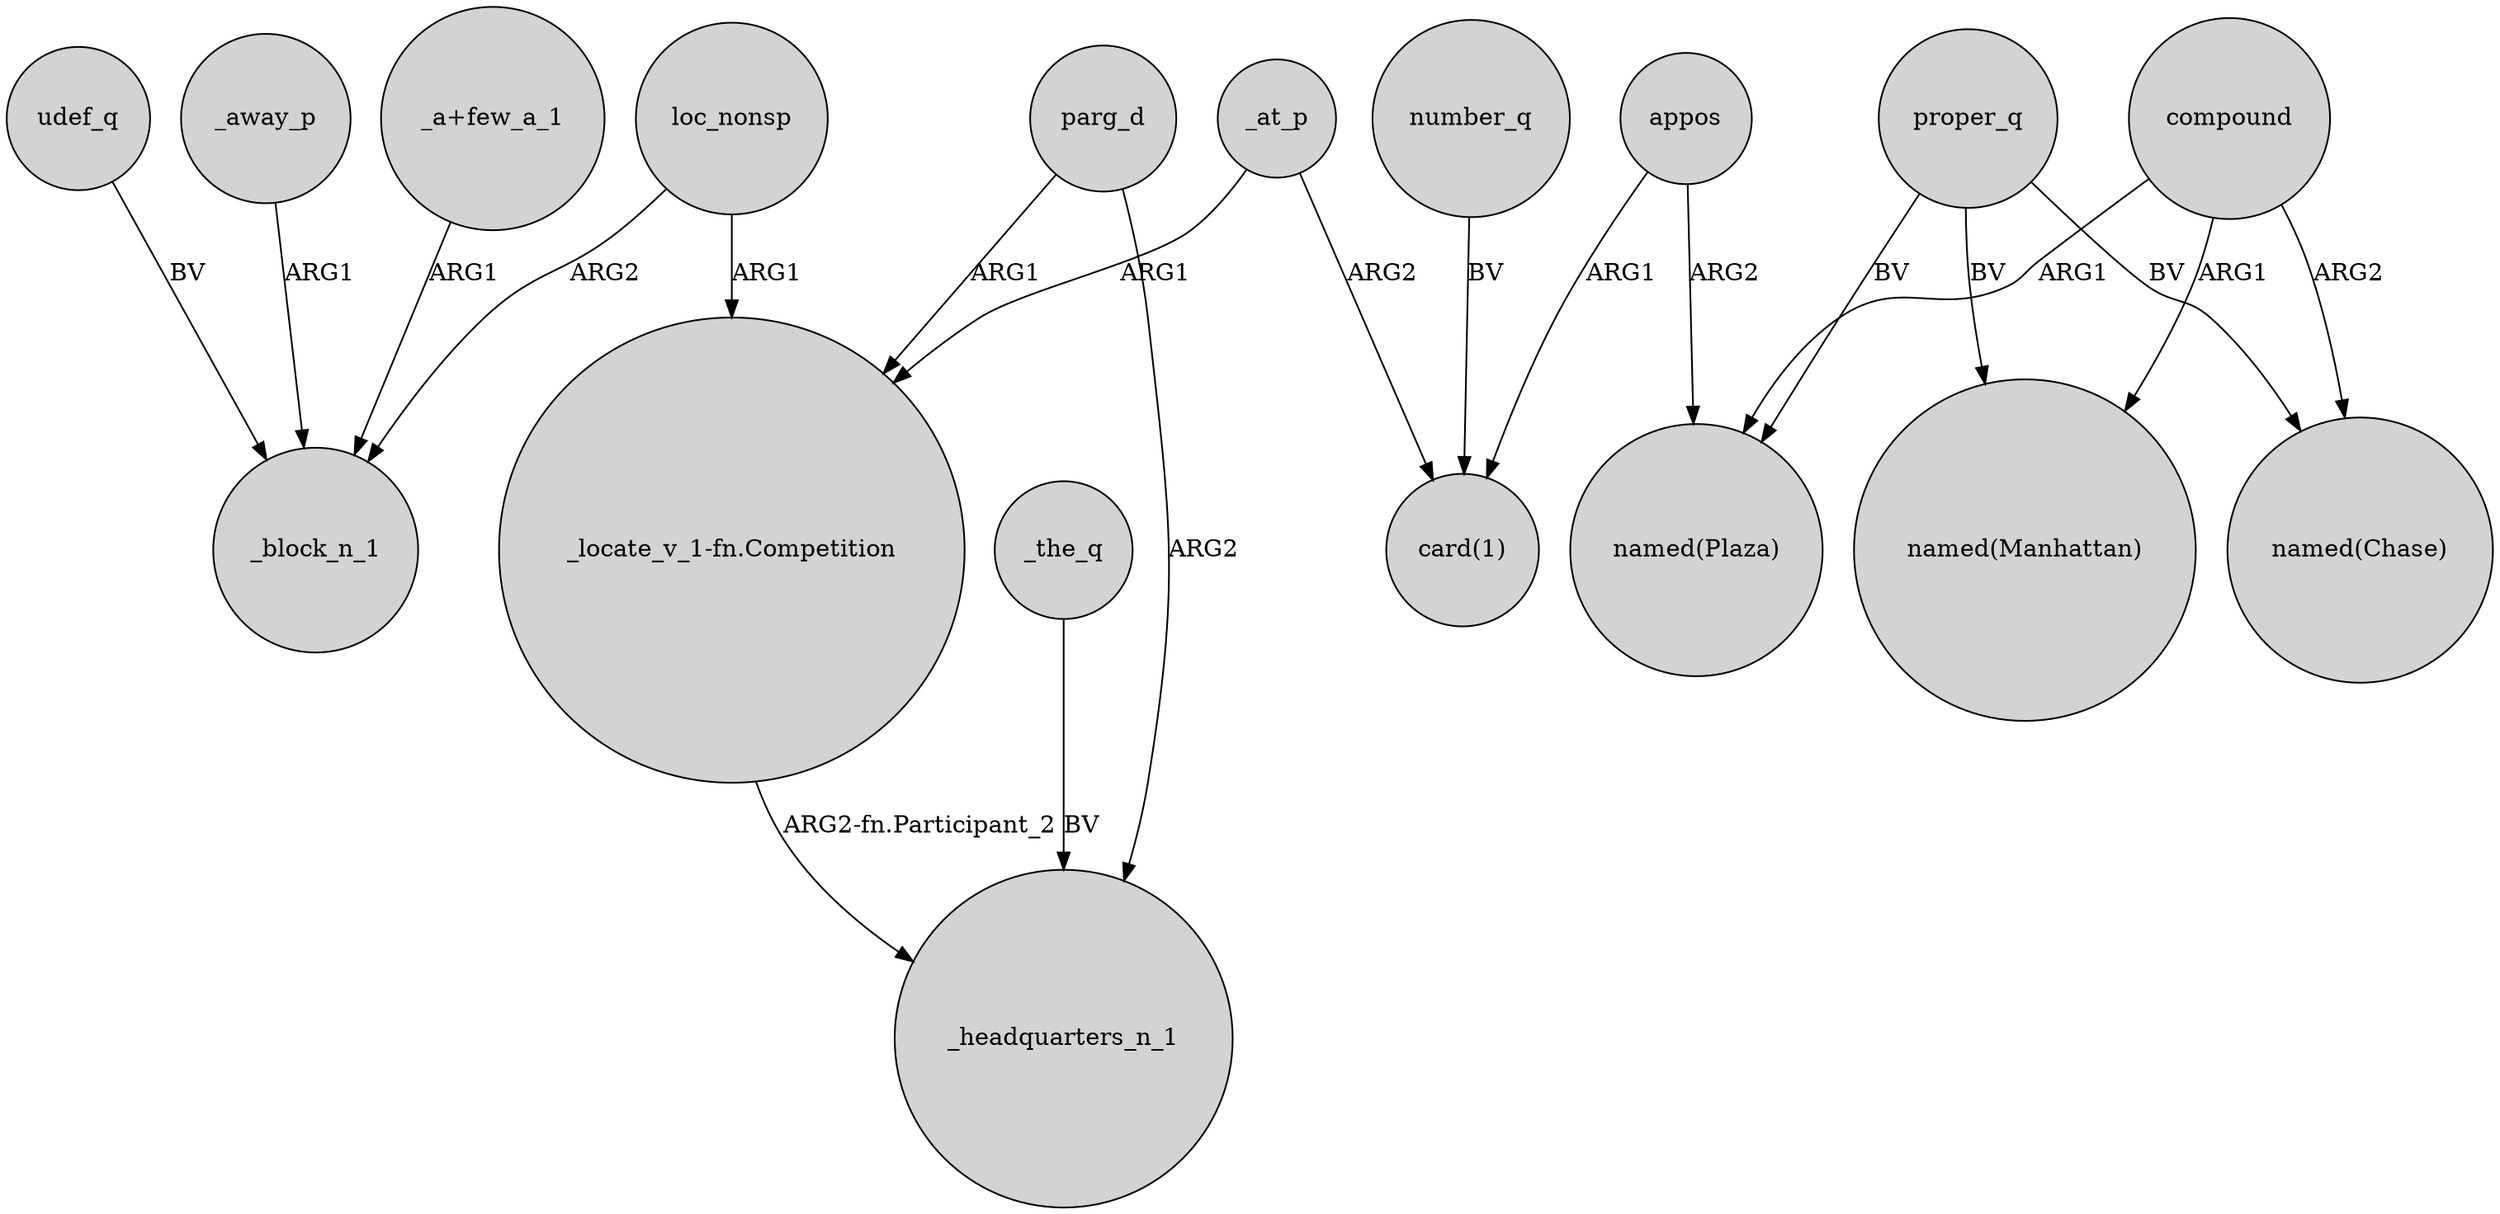 digraph {
	node [shape=circle style=filled]
	"_a+few_a_1" -> _block_n_1 [label=ARG1]
	"_locate_v_1-fn.Competition" -> _headquarters_n_1 [label="ARG2-fn.Participant_2"]
	_at_p -> "_locate_v_1-fn.Competition" [label=ARG1]
	_the_q -> _headquarters_n_1 [label=BV]
	number_q -> "card(1)" [label=BV]
	proper_q -> "named(Plaza)" [label=BV]
	parg_d -> _headquarters_n_1 [label=ARG2]
	compound -> "named(Plaza)" [label=ARG1]
	loc_nonsp -> "_locate_v_1-fn.Competition" [label=ARG1]
	compound -> "named(Manhattan)" [label=ARG1]
	proper_q -> "named(Manhattan)" [label=BV]
	loc_nonsp -> _block_n_1 [label=ARG2]
	compound -> "named(Chase)" [label=ARG2]
	_at_p -> "card(1)" [label=ARG2]
	udef_q -> _block_n_1 [label=BV]
	_away_p -> _block_n_1 [label=ARG1]
	parg_d -> "_locate_v_1-fn.Competition" [label=ARG1]
	appos -> "card(1)" [label=ARG1]
	proper_q -> "named(Chase)" [label=BV]
	appos -> "named(Plaza)" [label=ARG2]
}
